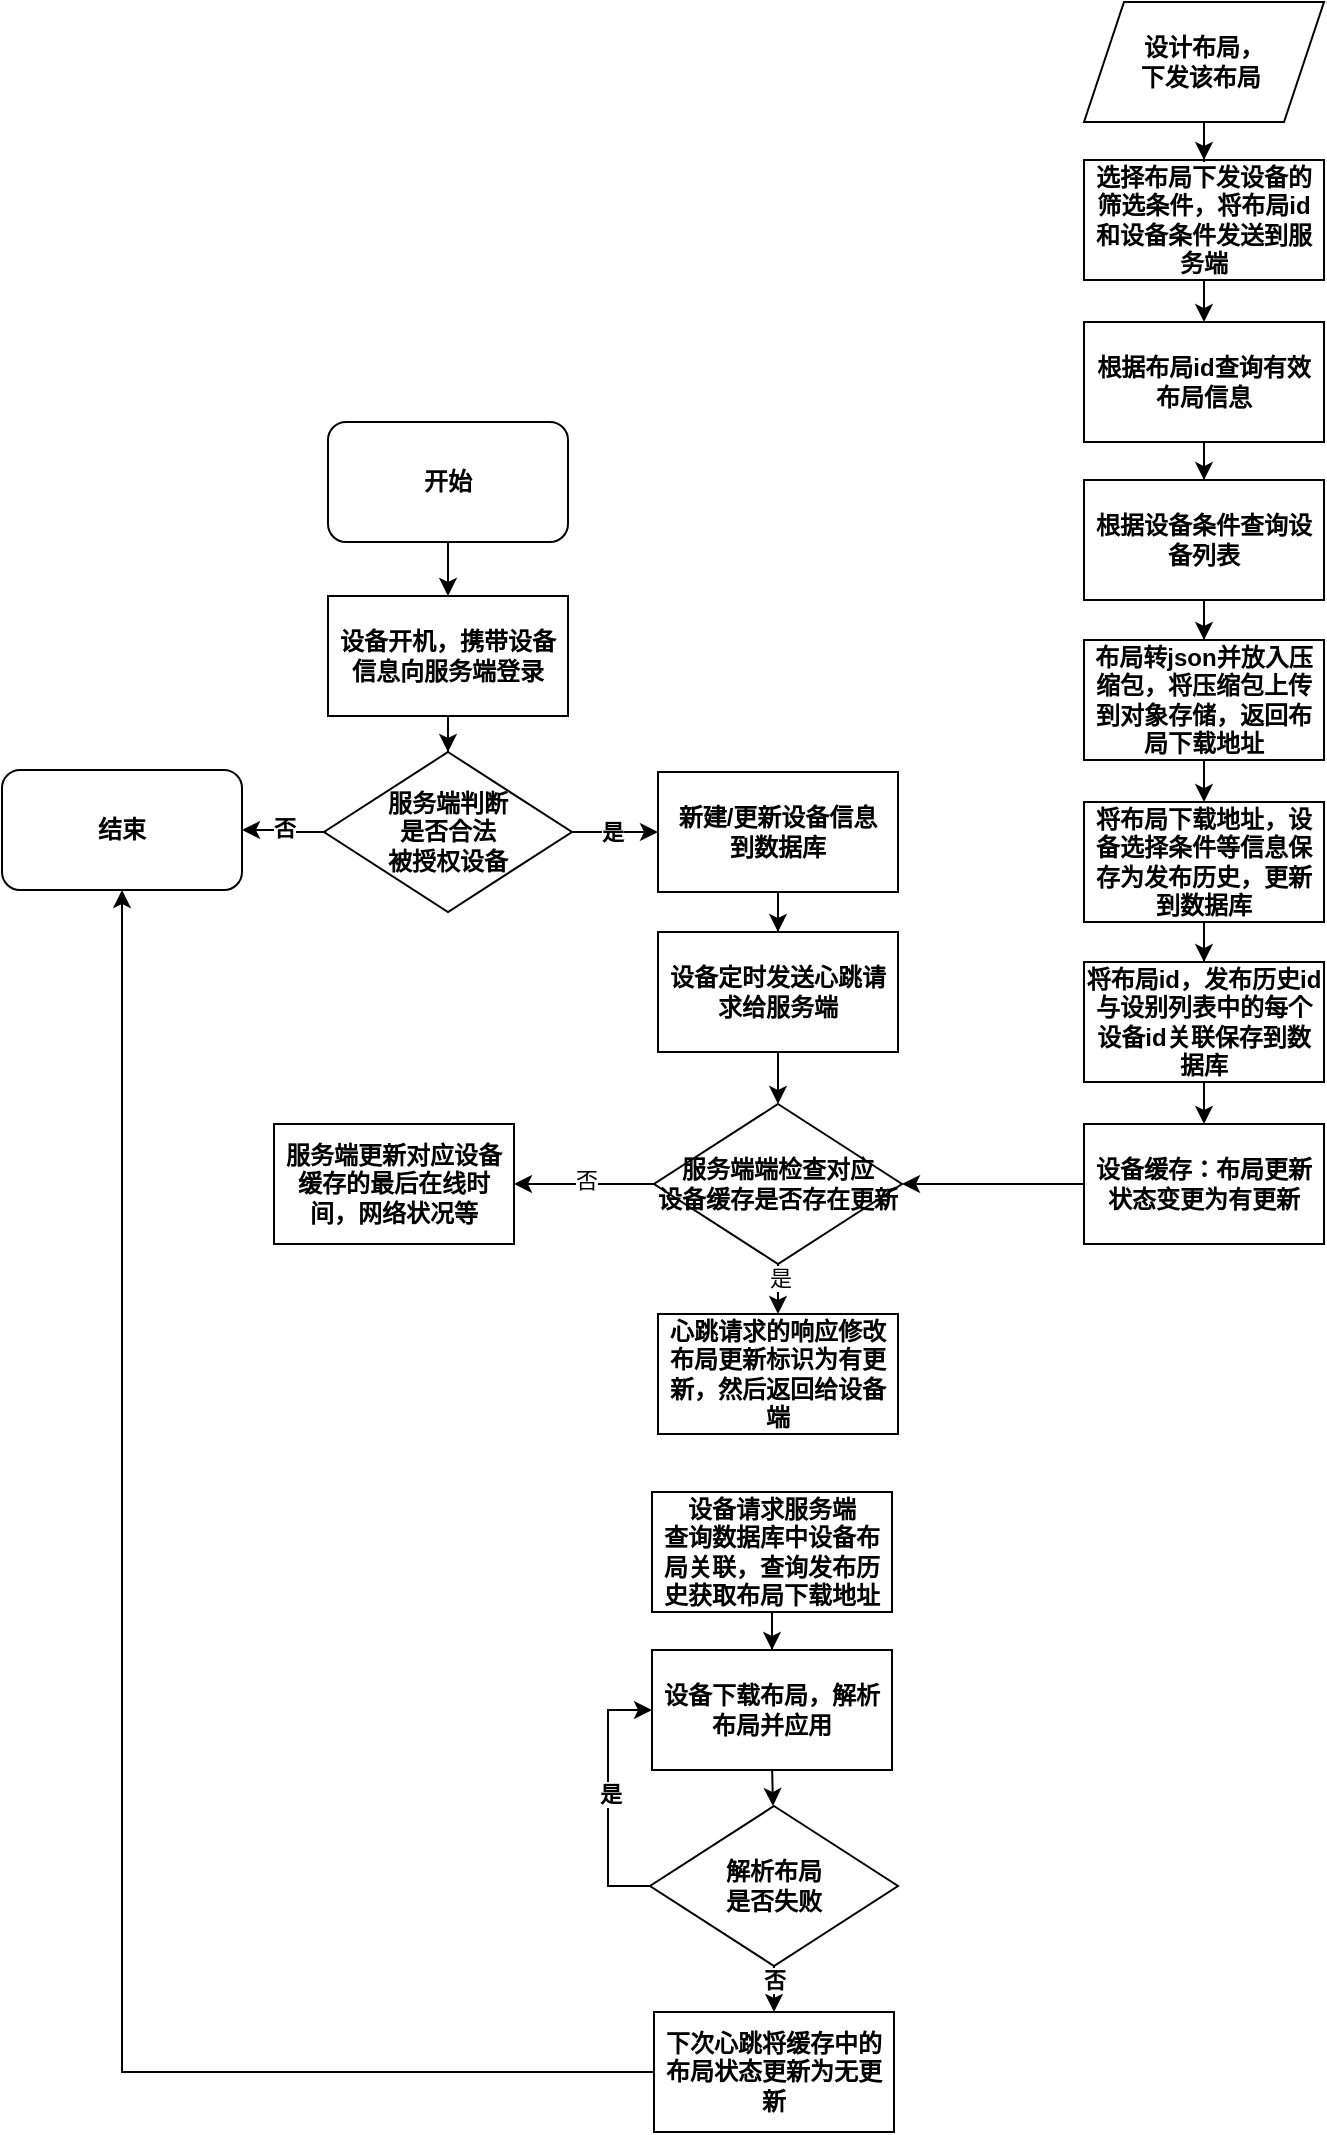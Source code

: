 <mxfile version="24.5.4" type="github">
  <diagram id="C5RBs43oDa-KdzZeNtuy" name="Page-1">
    <mxGraphModel dx="2057" dy="981" grid="0" gridSize="10" guides="0" tooltips="1" connect="1" arrows="1" fold="1" page="0" pageScale="1" pageWidth="827" pageHeight="1169" math="0" shadow="0">
      <root>
        <mxCell id="WIyWlLk6GJQsqaUBKTNV-0" />
        <mxCell id="WIyWlLk6GJQsqaUBKTNV-1" parent="WIyWlLk6GJQsqaUBKTNV-0" />
        <mxCell id="vrMutl9Br54j6cZ6q9lH-99" value="" style="edgeStyle=orthogonalEdgeStyle;rounded=0;orthogonalLoop=1;jettySize=auto;html=1;fontStyle=1" parent="WIyWlLk6GJQsqaUBKTNV-1" source="vrMutl9Br54j6cZ6q9lH-91" target="vrMutl9Br54j6cZ6q9lH-92" edge="1">
          <mxGeometry relative="1" as="geometry" />
        </mxCell>
        <mxCell id="vrMutl9Br54j6cZ6q9lH-91" value="开始" style="rounded=1;whiteSpace=wrap;html=1;fontStyle=1" parent="WIyWlLk6GJQsqaUBKTNV-1" vertex="1">
          <mxGeometry x="32" y="252" width="120" height="60" as="geometry" />
        </mxCell>
        <mxCell id="vrMutl9Br54j6cZ6q9lH-100" value="" style="edgeStyle=orthogonalEdgeStyle;rounded=0;orthogonalLoop=1;jettySize=auto;html=1;fontStyle=1" parent="WIyWlLk6GJQsqaUBKTNV-1" source="vrMutl9Br54j6cZ6q9lH-92" target="vrMutl9Br54j6cZ6q9lH-93" edge="1">
          <mxGeometry relative="1" as="geometry" />
        </mxCell>
        <mxCell id="vrMutl9Br54j6cZ6q9lH-92" value="设备开机，携带设备信息向服务端登录" style="rounded=0;whiteSpace=wrap;html=1;fontStyle=1" parent="WIyWlLk6GJQsqaUBKTNV-1" vertex="1">
          <mxGeometry x="32" y="339" width="120" height="60" as="geometry" />
        </mxCell>
        <mxCell id="vrMutl9Br54j6cZ6q9lH-102" value="" style="edgeStyle=orthogonalEdgeStyle;rounded=0;orthogonalLoop=1;jettySize=auto;html=1;fontStyle=1" parent="WIyWlLk6GJQsqaUBKTNV-1" source="vrMutl9Br54j6cZ6q9lH-93" target="vrMutl9Br54j6cZ6q9lH-94" edge="1">
          <mxGeometry relative="1" as="geometry" />
        </mxCell>
        <mxCell id="vrMutl9Br54j6cZ6q9lH-105" value="否" style="edgeLabel;html=1;align=center;verticalAlign=middle;resizable=0;points=[];fontStyle=1" parent="vrMutl9Br54j6cZ6q9lH-102" vertex="1" connectable="0">
          <mxGeometry x="-0.048" y="-2" relative="1" as="geometry">
            <mxPoint as="offset" />
          </mxGeometry>
        </mxCell>
        <mxCell id="vrMutl9Br54j6cZ6q9lH-103" value="" style="edgeStyle=orthogonalEdgeStyle;rounded=0;orthogonalLoop=1;jettySize=auto;html=1;fontStyle=1" parent="WIyWlLk6GJQsqaUBKTNV-1" source="vrMutl9Br54j6cZ6q9lH-93" target="vrMutl9Br54j6cZ6q9lH-95" edge="1">
          <mxGeometry relative="1" as="geometry" />
        </mxCell>
        <mxCell id="vrMutl9Br54j6cZ6q9lH-104" value="是" style="edgeLabel;html=1;align=center;verticalAlign=middle;resizable=0;points=[];fontStyle=1" parent="vrMutl9Br54j6cZ6q9lH-103" vertex="1" connectable="0">
          <mxGeometry x="-0.077" relative="1" as="geometry">
            <mxPoint as="offset" />
          </mxGeometry>
        </mxCell>
        <mxCell id="vrMutl9Br54j6cZ6q9lH-93" value="服务端判断&lt;div&gt;是否合法&lt;div&gt;被授权设备&lt;/div&gt;&lt;/div&gt;" style="rhombus;whiteSpace=wrap;html=1;fontStyle=1" parent="WIyWlLk6GJQsqaUBKTNV-1" vertex="1">
          <mxGeometry x="30" y="417" width="124" height="80" as="geometry" />
        </mxCell>
        <mxCell id="vrMutl9Br54j6cZ6q9lH-94" value="结束" style="rounded=1;whiteSpace=wrap;html=1;fontStyle=1" parent="WIyWlLk6GJQsqaUBKTNV-1" vertex="1">
          <mxGeometry x="-131" y="426" width="120" height="60" as="geometry" />
        </mxCell>
        <mxCell id="vrMutl9Br54j6cZ6q9lH-115" value="" style="edgeStyle=orthogonalEdgeStyle;rounded=0;orthogonalLoop=1;jettySize=auto;html=1;entryX=0.5;entryY=0;entryDx=0;entryDy=0;fontStyle=1" parent="WIyWlLk6GJQsqaUBKTNV-1" source="vrMutl9Br54j6cZ6q9lH-95" target="vrMutl9Br54j6cZ6q9lH-116" edge="1">
          <mxGeometry relative="1" as="geometry">
            <mxPoint x="257" y="502" as="targetPoint" />
          </mxGeometry>
        </mxCell>
        <mxCell id="vrMutl9Br54j6cZ6q9lH-95" value="新建/更新设备信息&lt;div&gt;到数据库&lt;/div&gt;" style="rounded=0;whiteSpace=wrap;html=1;fontStyle=1" parent="WIyWlLk6GJQsqaUBKTNV-1" vertex="1">
          <mxGeometry x="197" y="427" width="120" height="60" as="geometry" />
        </mxCell>
        <mxCell id="vrMutl9Br54j6cZ6q9lH-123" value="" style="edgeStyle=orthogonalEdgeStyle;rounded=0;orthogonalLoop=1;jettySize=auto;html=1;fontStyle=1" parent="WIyWlLk6GJQsqaUBKTNV-1" source="vrMutl9Br54j6cZ6q9lH-107" target="vrMutl9Br54j6cZ6q9lH-109" edge="1">
          <mxGeometry relative="1" as="geometry" />
        </mxCell>
        <mxCell id="vrMutl9Br54j6cZ6q9lH-107" value="选择布局下发设备的筛选条件，将布局id和设备条件发送到服务端" style="rounded=0;whiteSpace=wrap;html=1;fontStyle=1" parent="WIyWlLk6GJQsqaUBKTNV-1" vertex="1">
          <mxGeometry x="410" y="121" width="120" height="60" as="geometry" />
        </mxCell>
        <mxCell id="vrMutl9Br54j6cZ6q9lH-124" value="" style="edgeStyle=orthogonalEdgeStyle;rounded=0;orthogonalLoop=1;jettySize=auto;html=1;fontStyle=1" parent="WIyWlLk6GJQsqaUBKTNV-1" source="vrMutl9Br54j6cZ6q9lH-109" target="vrMutl9Br54j6cZ6q9lH-119" edge="1">
          <mxGeometry relative="1" as="geometry" />
        </mxCell>
        <mxCell id="vrMutl9Br54j6cZ6q9lH-109" value="根据布局id查询有效布局信息" style="whiteSpace=wrap;html=1;fontStyle=1" parent="WIyWlLk6GJQsqaUBKTNV-1" vertex="1">
          <mxGeometry x="409.999" y="202.003" width="120" height="60" as="geometry" />
        </mxCell>
        <mxCell id="vrMutl9Br54j6cZ6q9lH-111" value="" style="edgeStyle=orthogonalEdgeStyle;rounded=0;orthogonalLoop=1;jettySize=auto;html=1;fontStyle=1" parent="WIyWlLk6GJQsqaUBKTNV-1" source="vrMutl9Br54j6cZ6q9lH-110" target="vrMutl9Br54j6cZ6q9lH-107" edge="1">
          <mxGeometry relative="1" as="geometry" />
        </mxCell>
        <mxCell id="vrMutl9Br54j6cZ6q9lH-110" value="设计布局，&lt;div&gt;下发该&lt;span style=&quot;background-color: initial;&quot;&gt;布局&amp;nbsp;&lt;/span&gt;&lt;/div&gt;" style="shape=parallelogram;perimeter=parallelogramPerimeter;whiteSpace=wrap;html=1;fixedSize=1;fontStyle=1" parent="WIyWlLk6GJQsqaUBKTNV-1" vertex="1">
          <mxGeometry x="410" y="42" width="120" height="60" as="geometry" />
        </mxCell>
        <mxCell id="vrMutl9Br54j6cZ6q9lH-122" value="" style="edgeStyle=orthogonalEdgeStyle;rounded=0;orthogonalLoop=1;jettySize=auto;html=1;fontStyle=1;entryX=0.5;entryY=0;entryDx=0;entryDy=0;" parent="WIyWlLk6GJQsqaUBKTNV-1" source="vrMutl9Br54j6cZ6q9lH-116" target="1Bv3MA95LGZGZdDIA4jL-0" edge="1">
          <mxGeometry relative="1" as="geometry">
            <mxPoint x="259" y="629" as="targetPoint" />
          </mxGeometry>
        </mxCell>
        <mxCell id="vrMutl9Br54j6cZ6q9lH-116" value="设备定时发送心跳请求给服务端" style="rounded=0;whiteSpace=wrap;html=1;fontStyle=1" parent="WIyWlLk6GJQsqaUBKTNV-1" vertex="1">
          <mxGeometry x="197" y="507" width="120" height="60" as="geometry" />
        </mxCell>
        <mxCell id="vrMutl9Br54j6cZ6q9lH-127" value="" style="edgeStyle=orthogonalEdgeStyle;rounded=0;orthogonalLoop=1;jettySize=auto;html=1;fontStyle=1" parent="WIyWlLk6GJQsqaUBKTNV-1" source="vrMutl9Br54j6cZ6q9lH-119" target="vrMutl9Br54j6cZ6q9lH-120" edge="1">
          <mxGeometry relative="1" as="geometry" />
        </mxCell>
        <mxCell id="vrMutl9Br54j6cZ6q9lH-119" value="根据设备条件查询设备列表" style="whiteSpace=wrap;html=1;fontStyle=1" parent="WIyWlLk6GJQsqaUBKTNV-1" vertex="1">
          <mxGeometry x="409.999" y="281.003" width="120" height="60" as="geometry" />
        </mxCell>
        <mxCell id="vrMutl9Br54j6cZ6q9lH-128" value="" style="edgeStyle=orthogonalEdgeStyle;rounded=0;orthogonalLoop=1;jettySize=auto;html=1;fontStyle=1" parent="WIyWlLk6GJQsqaUBKTNV-1" source="vrMutl9Br54j6cZ6q9lH-120" target="vrMutl9Br54j6cZ6q9lH-121" edge="1">
          <mxGeometry relative="1" as="geometry" />
        </mxCell>
        <mxCell id="vrMutl9Br54j6cZ6q9lH-120" value="布局转json并放入压缩包，将压缩包上传到对象存储，返回布局下载地址" style="whiteSpace=wrap;html=1;fontStyle=1" parent="WIyWlLk6GJQsqaUBKTNV-1" vertex="1">
          <mxGeometry x="410" y="361" width="120" height="60" as="geometry" />
        </mxCell>
        <mxCell id="vrMutl9Br54j6cZ6q9lH-147" value="" style="edgeStyle=orthogonalEdgeStyle;rounded=0;orthogonalLoop=1;jettySize=auto;html=1;fontStyle=1" parent="WIyWlLk6GJQsqaUBKTNV-1" source="vrMutl9Br54j6cZ6q9lH-121" target="vrMutl9Br54j6cZ6q9lH-146" edge="1">
          <mxGeometry relative="1" as="geometry" />
        </mxCell>
        <mxCell id="vrMutl9Br54j6cZ6q9lH-121" value="将布局下载地址，设备选择条件等信息保存为发布历史，更新到数据库" style="whiteSpace=wrap;html=1;fontStyle=1" parent="WIyWlLk6GJQsqaUBKTNV-1" vertex="1">
          <mxGeometry x="409.999" y="442.003" width="120" height="60" as="geometry" />
        </mxCell>
        <mxCell id="1Bv3MA95LGZGZdDIA4jL-4" value="" style="edgeStyle=orthogonalEdgeStyle;rounded=0;orthogonalLoop=1;jettySize=auto;html=1;" edge="1" parent="WIyWlLk6GJQsqaUBKTNV-1" source="vrMutl9Br54j6cZ6q9lH-129" target="1Bv3MA95LGZGZdDIA4jL-0">
          <mxGeometry relative="1" as="geometry" />
        </mxCell>
        <mxCell id="vrMutl9Br54j6cZ6q9lH-129" value="设备缓存：布局更新状态变更为有更新" style="whiteSpace=wrap;html=1;fontStyle=1" parent="WIyWlLk6GJQsqaUBKTNV-1" vertex="1">
          <mxGeometry x="410" y="603" width="120" height="60" as="geometry" />
        </mxCell>
        <mxCell id="vrMutl9Br54j6cZ6q9lH-150" value="" style="edgeStyle=orthogonalEdgeStyle;rounded=0;orthogonalLoop=1;jettySize=auto;html=1;fontStyle=1" parent="WIyWlLk6GJQsqaUBKTNV-1" source="vrMutl9Br54j6cZ6q9lH-144" target="vrMutl9Br54j6cZ6q9lH-149" edge="1">
          <mxGeometry relative="1" as="geometry" />
        </mxCell>
        <mxCell id="vrMutl9Br54j6cZ6q9lH-144" value="设备请求服务端&lt;div&gt;查询数据库中设备布局关联，查询发布历史获取布局下载地址&lt;/div&gt;" style="rounded=0;whiteSpace=wrap;html=1;fontStyle=1" parent="WIyWlLk6GJQsqaUBKTNV-1" vertex="1">
          <mxGeometry x="194" y="787" width="120" height="60" as="geometry" />
        </mxCell>
        <mxCell id="vrMutl9Br54j6cZ6q9lH-148" value="" style="edgeStyle=orthogonalEdgeStyle;rounded=0;orthogonalLoop=1;jettySize=auto;html=1;fontStyle=1" parent="WIyWlLk6GJQsqaUBKTNV-1" source="vrMutl9Br54j6cZ6q9lH-146" target="vrMutl9Br54j6cZ6q9lH-129" edge="1">
          <mxGeometry relative="1" as="geometry" />
        </mxCell>
        <mxCell id="vrMutl9Br54j6cZ6q9lH-146" value="将布局id，发布历史id与设别列表中的每个设备id关联保存到数据库" style="whiteSpace=wrap;html=1;fontStyle=1" parent="WIyWlLk6GJQsqaUBKTNV-1" vertex="1">
          <mxGeometry x="409.999" y="522.003" width="120" height="60" as="geometry" />
        </mxCell>
        <mxCell id="vrMutl9Br54j6cZ6q9lH-152" value="" style="edgeStyle=orthogonalEdgeStyle;rounded=0;orthogonalLoop=1;jettySize=auto;html=1;fontStyle=1" parent="WIyWlLk6GJQsqaUBKTNV-1" target="vrMutl9Br54j6cZ6q9lH-151" edge="1">
          <mxGeometry relative="1" as="geometry">
            <mxPoint x="254" y="923" as="sourcePoint" />
          </mxGeometry>
        </mxCell>
        <mxCell id="vrMutl9Br54j6cZ6q9lH-149" value="设备下载布局，解析布局并应用" style="rounded=0;whiteSpace=wrap;html=1;fontStyle=1" parent="WIyWlLk6GJQsqaUBKTNV-1" vertex="1">
          <mxGeometry x="194" y="866" width="120" height="60" as="geometry" />
        </mxCell>
        <mxCell id="vrMutl9Br54j6cZ6q9lH-154" value="" style="edgeStyle=orthogonalEdgeStyle;rounded=0;orthogonalLoop=1;jettySize=auto;html=1;entryX=0;entryY=0.5;entryDx=0;entryDy=0;fontStyle=1" parent="WIyWlLk6GJQsqaUBKTNV-1" source="vrMutl9Br54j6cZ6q9lH-151" target="vrMutl9Br54j6cZ6q9lH-149" edge="1">
          <mxGeometry relative="1" as="geometry">
            <mxPoint x="110" y="990" as="targetPoint" />
            <Array as="points">
              <mxPoint x="172" y="984" />
              <mxPoint x="172" y="896" />
            </Array>
          </mxGeometry>
        </mxCell>
        <mxCell id="vrMutl9Br54j6cZ6q9lH-155" value="是" style="edgeLabel;html=1;align=center;verticalAlign=middle;resizable=0;points=[];fontStyle=1" parent="vrMutl9Br54j6cZ6q9lH-154" vertex="1" connectable="0">
          <mxGeometry x="0.025" y="-1" relative="1" as="geometry">
            <mxPoint as="offset" />
          </mxGeometry>
        </mxCell>
        <mxCell id="vrMutl9Br54j6cZ6q9lH-157" value="" style="edgeStyle=orthogonalEdgeStyle;rounded=0;orthogonalLoop=1;jettySize=auto;html=1;fontStyle=1" parent="WIyWlLk6GJQsqaUBKTNV-1" source="vrMutl9Br54j6cZ6q9lH-151" target="vrMutl9Br54j6cZ6q9lH-156" edge="1">
          <mxGeometry relative="1" as="geometry" />
        </mxCell>
        <mxCell id="vrMutl9Br54j6cZ6q9lH-158" value="否" style="edgeLabel;html=1;align=center;verticalAlign=middle;resizable=0;points=[];fontStyle=1" parent="vrMutl9Br54j6cZ6q9lH-157" vertex="1" connectable="0">
          <mxGeometry x="-0.58" relative="1" as="geometry">
            <mxPoint y="-5" as="offset" />
          </mxGeometry>
        </mxCell>
        <mxCell id="vrMutl9Br54j6cZ6q9lH-151" value="解析布局&lt;div&gt;是否失败&lt;/div&gt;" style="rhombus;whiteSpace=wrap;html=1;fontStyle=1" parent="WIyWlLk6GJQsqaUBKTNV-1" vertex="1">
          <mxGeometry x="193" y="944" width="124" height="80" as="geometry" />
        </mxCell>
        <mxCell id="vrMutl9Br54j6cZ6q9lH-160" value="" style="edgeStyle=orthogonalEdgeStyle;rounded=0;orthogonalLoop=1;jettySize=auto;html=1;entryX=0.5;entryY=1;entryDx=0;entryDy=0;fontStyle=1" parent="WIyWlLk6GJQsqaUBKTNV-1" source="vrMutl9Br54j6cZ6q9lH-156" target="vrMutl9Br54j6cZ6q9lH-94" edge="1">
          <mxGeometry relative="1" as="geometry">
            <mxPoint x="118" y="1060" as="targetPoint" />
          </mxGeometry>
        </mxCell>
        <mxCell id="vrMutl9Br54j6cZ6q9lH-156" value="下次心跳将缓存中的布局状态更新为无更新" style="whiteSpace=wrap;html=1;fontStyle=1" parent="WIyWlLk6GJQsqaUBKTNV-1" vertex="1">
          <mxGeometry x="195" y="1047" width="120" height="60" as="geometry" />
        </mxCell>
        <mxCell id="1Bv3MA95LGZGZdDIA4jL-2" value="" style="edgeStyle=orthogonalEdgeStyle;rounded=0;orthogonalLoop=1;jettySize=auto;html=1;" edge="1" parent="WIyWlLk6GJQsqaUBKTNV-1" source="1Bv3MA95LGZGZdDIA4jL-0" target="1Bv3MA95LGZGZdDIA4jL-1">
          <mxGeometry relative="1" as="geometry" />
        </mxCell>
        <mxCell id="1Bv3MA95LGZGZdDIA4jL-3" value="否" style="edgeLabel;html=1;align=center;verticalAlign=middle;resizable=0;points=[];" vertex="1" connectable="0" parent="1Bv3MA95LGZGZdDIA4jL-2">
          <mxGeometry x="-0.027" y="-2" relative="1" as="geometry">
            <mxPoint as="offset" />
          </mxGeometry>
        </mxCell>
        <mxCell id="1Bv3MA95LGZGZdDIA4jL-7" value="" style="edgeStyle=orthogonalEdgeStyle;rounded=0;orthogonalLoop=1;jettySize=auto;html=1;" edge="1" parent="WIyWlLk6GJQsqaUBKTNV-1" source="1Bv3MA95LGZGZdDIA4jL-0" target="1Bv3MA95LGZGZdDIA4jL-5">
          <mxGeometry relative="1" as="geometry" />
        </mxCell>
        <mxCell id="1Bv3MA95LGZGZdDIA4jL-8" value="是" style="edgeLabel;html=1;align=center;verticalAlign=middle;resizable=0;points=[];" vertex="1" connectable="0" parent="1Bv3MA95LGZGZdDIA4jL-7">
          <mxGeometry x="0.383" y="1" relative="1" as="geometry">
            <mxPoint y="-1" as="offset" />
          </mxGeometry>
        </mxCell>
        <mxCell id="1Bv3MA95LGZGZdDIA4jL-0" value="服务端端检查对应&lt;div&gt;设备缓&lt;span style=&quot;background-color: initial;&quot;&gt;存&lt;/span&gt;&lt;span style=&quot;background-color: initial;&quot;&gt;是否存在更新&lt;/span&gt;&lt;/div&gt;" style="rhombus;whiteSpace=wrap;html=1;fontStyle=1" vertex="1" parent="WIyWlLk6GJQsqaUBKTNV-1">
          <mxGeometry x="195" y="593" width="124" height="80" as="geometry" />
        </mxCell>
        <mxCell id="1Bv3MA95LGZGZdDIA4jL-1" value="服务端更新对应设备缓存的最后在线时间，网络状况等" style="rounded=0;whiteSpace=wrap;html=1;fontStyle=1" vertex="1" parent="WIyWlLk6GJQsqaUBKTNV-1">
          <mxGeometry x="5" y="603" width="120" height="60" as="geometry" />
        </mxCell>
        <mxCell id="1Bv3MA95LGZGZdDIA4jL-5" value="心跳请求的响应修改布局更新标识为有更新，然后返回给设备端" style="rounded=0;whiteSpace=wrap;html=1;fontStyle=1" vertex="1" parent="WIyWlLk6GJQsqaUBKTNV-1">
          <mxGeometry x="197" y="698" width="120" height="60" as="geometry" />
        </mxCell>
      </root>
    </mxGraphModel>
  </diagram>
</mxfile>
